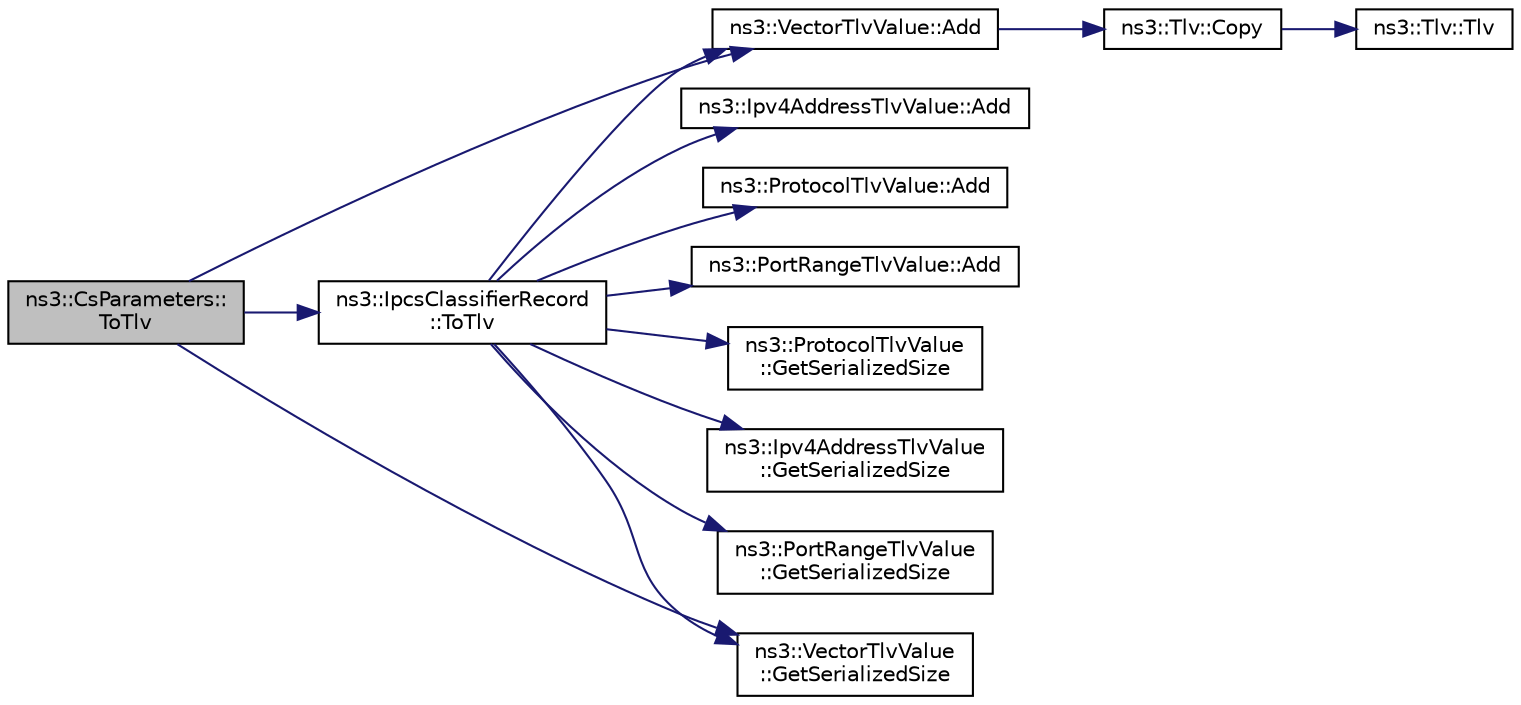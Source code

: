 digraph "ns3::CsParameters::ToTlv"
{
  edge [fontname="Helvetica",fontsize="10",labelfontname="Helvetica",labelfontsize="10"];
  node [fontname="Helvetica",fontsize="10",shape=record];
  rankdir="LR";
  Node1 [label="ns3::CsParameters::\lToTlv",height=0.2,width=0.4,color="black", fillcolor="grey75", style="filled", fontcolor="black"];
  Node1 -> Node2 [color="midnightblue",fontsize="10",style="solid"];
  Node2 [label="ns3::VectorTlvValue::Add",height=0.2,width=0.4,color="black", fillcolor="white", style="filled",URL="$df/d4f/classns3_1_1VectorTlvValue.html#a9a422b96698c94e7bb4705026e236f35"];
  Node2 -> Node3 [color="midnightblue",fontsize="10",style="solid"];
  Node3 [label="ns3::Tlv::Copy",height=0.2,width=0.4,color="black", fillcolor="white", style="filled",URL="$d1/d1e/classns3_1_1Tlv.html#a3b0052e2d8b687949530b51a17e0d992"];
  Node3 -> Node4 [color="midnightblue",fontsize="10",style="solid"];
  Node4 [label="ns3::Tlv::Tlv",height=0.2,width=0.4,color="black", fillcolor="white", style="filled",URL="$d1/d1e/classns3_1_1Tlv.html#afcb108dfdebaf93fe0ab840f6cc34672"];
  Node1 -> Node5 [color="midnightblue",fontsize="10",style="solid"];
  Node5 [label="ns3::IpcsClassifierRecord\l::ToTlv",height=0.2,width=0.4,color="black", fillcolor="white", style="filled",URL="$d4/d4e/classns3_1_1IpcsClassifierRecord.html#a6ed36b66711176835375cbad80b69fdb",tooltip="Creates a TLV from this classifier. "];
  Node5 -> Node6 [color="midnightblue",fontsize="10",style="solid"];
  Node6 [label="ns3::Ipv4AddressTlvValue::Add",height=0.2,width=0.4,color="black", fillcolor="white", style="filled",URL="$db/d0f/classns3_1_1Ipv4AddressTlvValue.html#a9943692fbefad5d0419e0820681bba46"];
  Node5 -> Node7 [color="midnightblue",fontsize="10",style="solid"];
  Node7 [label="ns3::ProtocolTlvValue::Add",height=0.2,width=0.4,color="black", fillcolor="white", style="filled",URL="$d7/de8/classns3_1_1ProtocolTlvValue.html#a1c3ce061a89e07367671f56abd6d457e"];
  Node5 -> Node8 [color="midnightblue",fontsize="10",style="solid"];
  Node8 [label="ns3::PortRangeTlvValue::Add",height=0.2,width=0.4,color="black", fillcolor="white", style="filled",URL="$dc/dbc/classns3_1_1PortRangeTlvValue.html#ac78b2513ddfc9a1fbdf62d9e836b68a5"];
  Node5 -> Node2 [color="midnightblue",fontsize="10",style="solid"];
  Node5 -> Node9 [color="midnightblue",fontsize="10",style="solid"];
  Node9 [label="ns3::ProtocolTlvValue\l::GetSerializedSize",height=0.2,width=0.4,color="black", fillcolor="white", style="filled",URL="$d7/de8/classns3_1_1ProtocolTlvValue.html#a48b1bd41391382b58dd2c8a324cfd4a6"];
  Node5 -> Node10 [color="midnightblue",fontsize="10",style="solid"];
  Node10 [label="ns3::Ipv4AddressTlvValue\l::GetSerializedSize",height=0.2,width=0.4,color="black", fillcolor="white", style="filled",URL="$db/d0f/classns3_1_1Ipv4AddressTlvValue.html#a47249efa871666daf3ad587f3c1f6fea"];
  Node5 -> Node11 [color="midnightblue",fontsize="10",style="solid"];
  Node11 [label="ns3::PortRangeTlvValue\l::GetSerializedSize",height=0.2,width=0.4,color="black", fillcolor="white", style="filled",URL="$dc/dbc/classns3_1_1PortRangeTlvValue.html#a1c61a37737b74bcfde3c76afbeedba92"];
  Node5 -> Node12 [color="midnightblue",fontsize="10",style="solid"];
  Node12 [label="ns3::VectorTlvValue\l::GetSerializedSize",height=0.2,width=0.4,color="black", fillcolor="white", style="filled",URL="$df/d4f/classns3_1_1VectorTlvValue.html#a7390f0be562fedc142f83600266e0dc3"];
  Node1 -> Node12 [color="midnightblue",fontsize="10",style="solid"];
}
